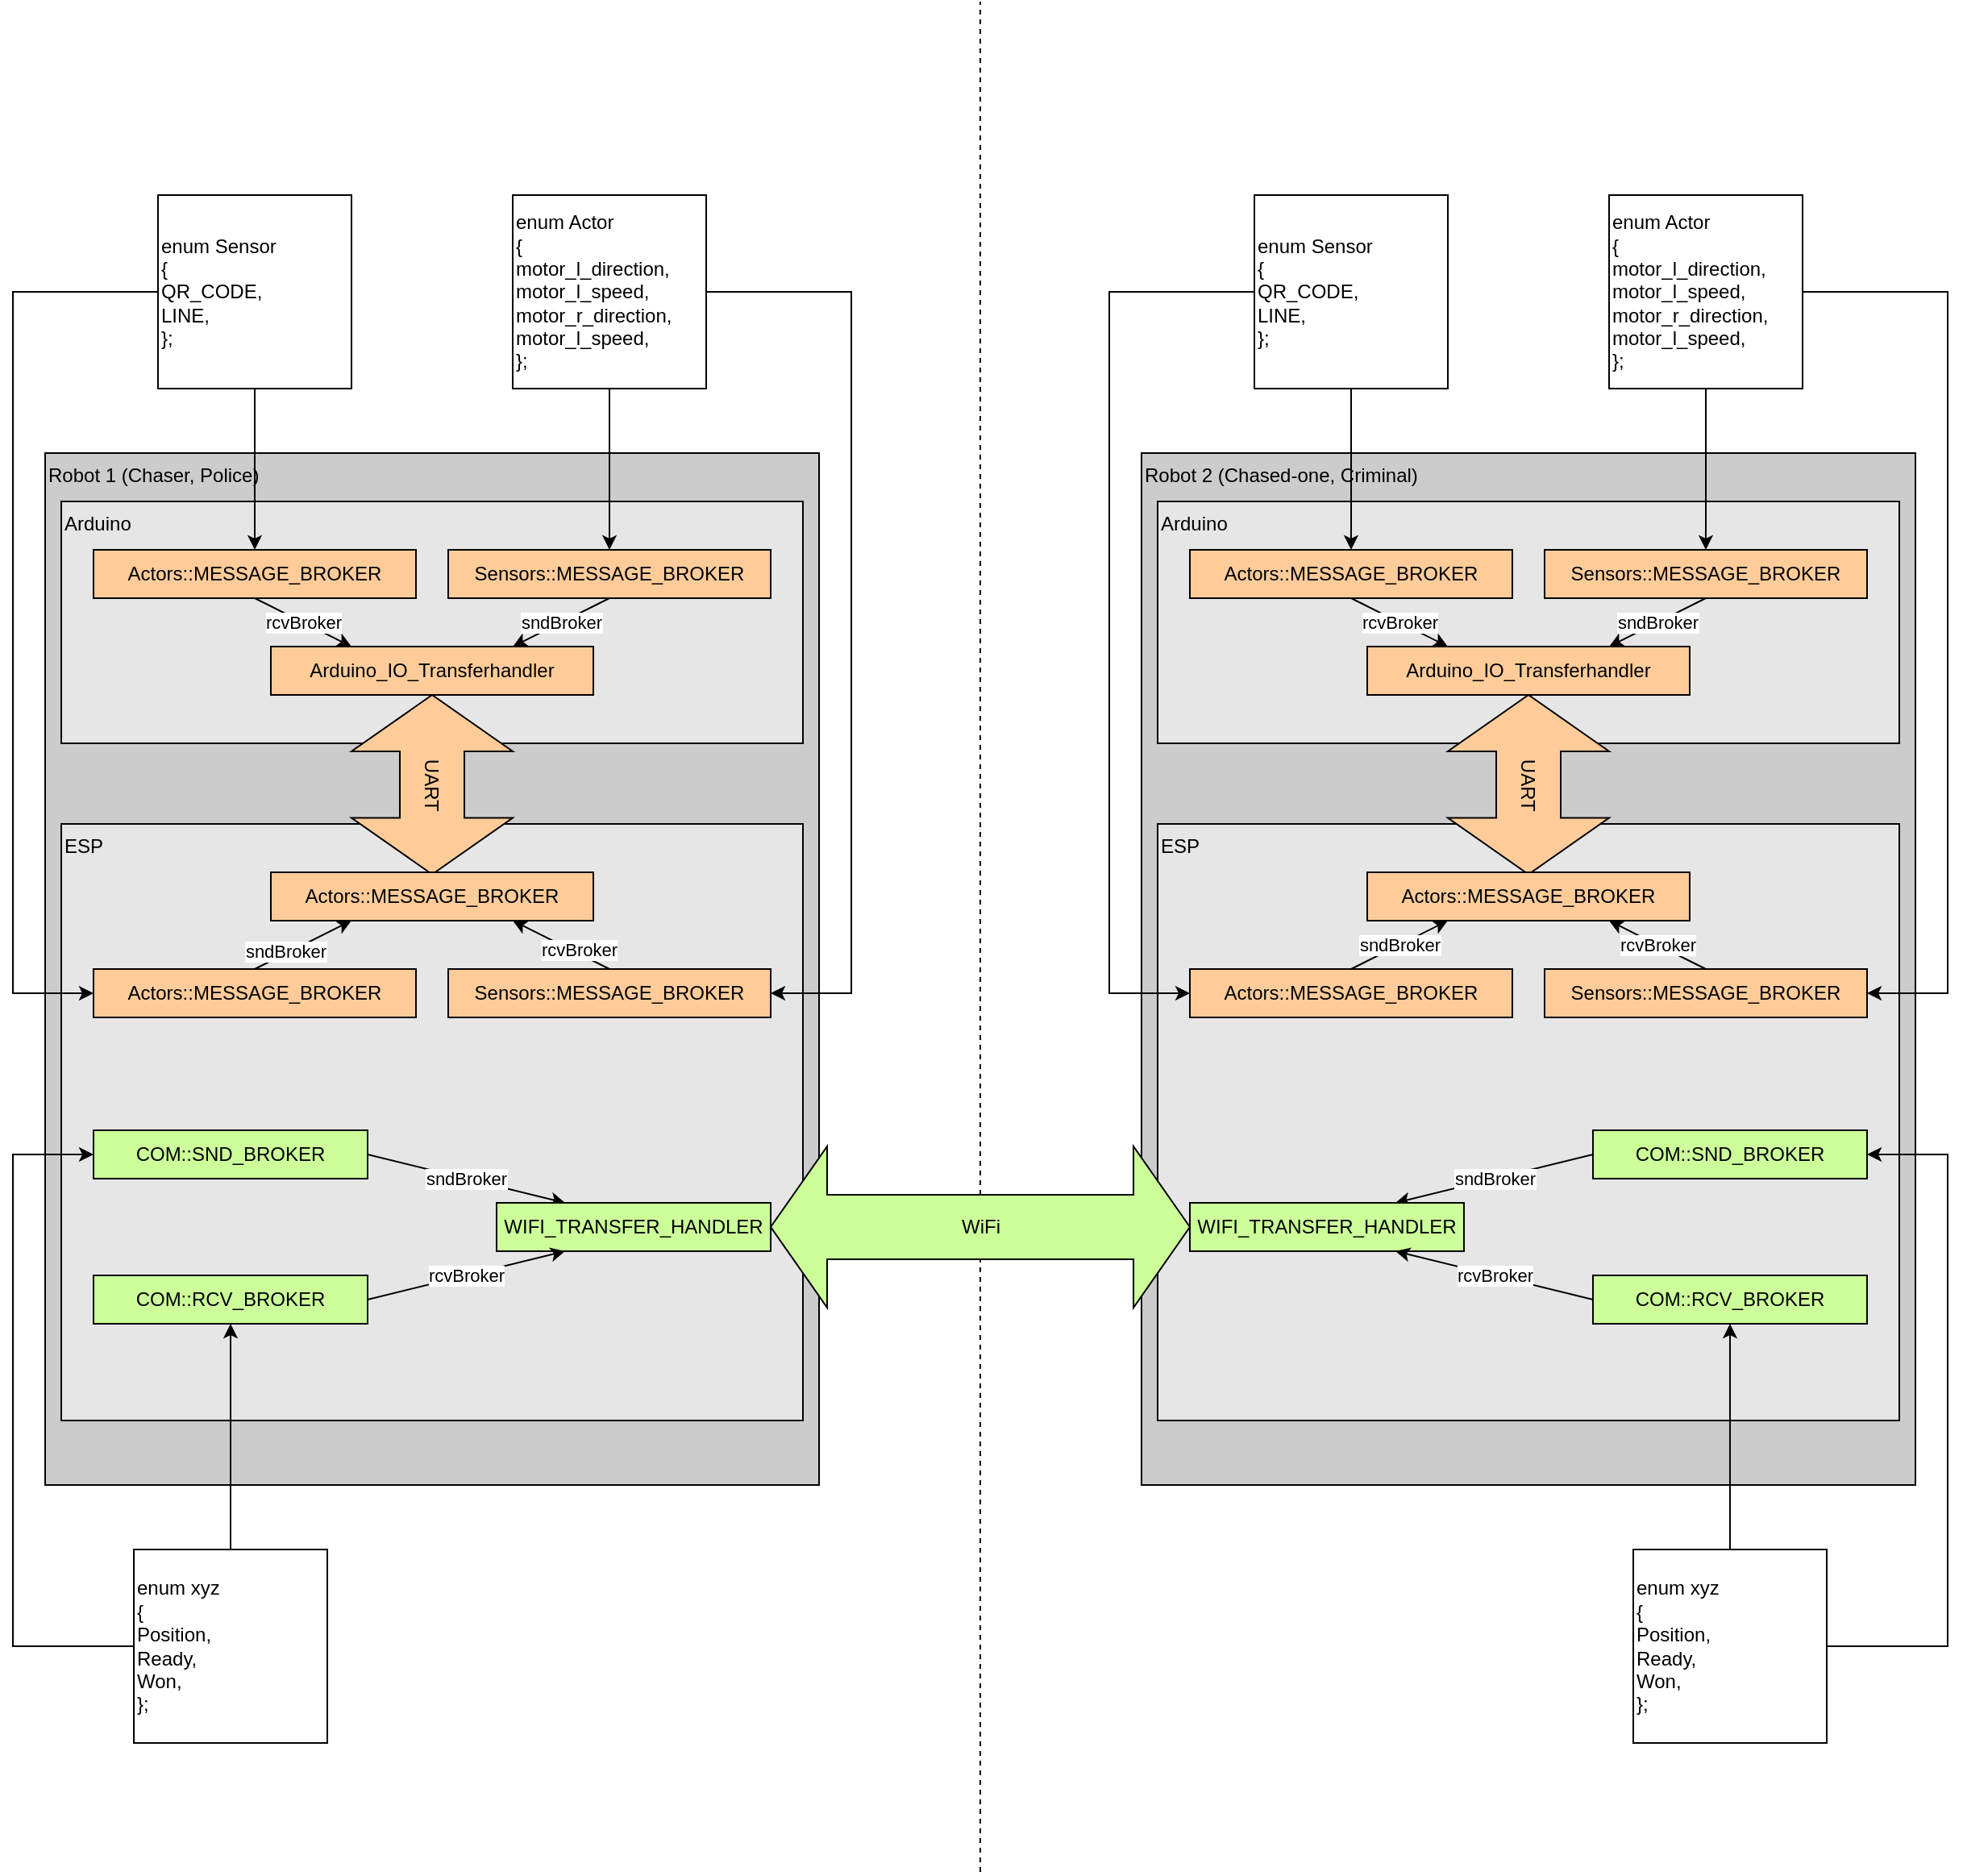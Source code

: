 <mxfile>
    <diagram id="sh8j-TiL71u4g8iga6j7" name="Page-1">
        <mxGraphModel dx="1902" dy="1401" grid="1" gridSize="10" guides="1" tooltips="1" connect="1" arrows="1" fold="1" page="0" pageScale="1" pageWidth="827" pageHeight="1169" math="0" shadow="0">
            <root>
                <mxCell id="0"/>
                <mxCell id="1" parent="0"/>
                <mxCell id="9" value="" style="endArrow=none;dashed=1;html=1;" parent="1" edge="1">
                    <mxGeometry width="50" height="50" relative="1" as="geometry">
                        <mxPoint x="380" y="960" as="sourcePoint"/>
                        <mxPoint x="380" y="-200" as="targetPoint"/>
                    </mxGeometry>
                </mxCell>
                <mxCell id="-vT7-uqYesEhNPbZqqy5-24" value="Robot 1 (Chaser, Police)" style="rounded=0;whiteSpace=wrap;html=1;align=left;verticalAlign=top;fillColor=#CCCCCC;" parent="1" vertex="1">
                    <mxGeometry x="-200" y="80" width="480" height="640" as="geometry"/>
                </mxCell>
                <mxCell id="-vT7-uqYesEhNPbZqqy5-9" value="Arduino" style="rounded=0;whiteSpace=wrap;html=1;align=left;verticalAlign=top;fillColor=#E6E6E6;" parent="1" vertex="1">
                    <mxGeometry x="-190" y="110" width="460" height="150" as="geometry"/>
                </mxCell>
                <mxCell id="-vT7-uqYesEhNPbZqqy5-10" value="ESP" style="rounded=0;whiteSpace=wrap;html=1;align=left;verticalAlign=top;fillColor=#E6E6E6;" parent="1" vertex="1">
                    <mxGeometry x="-190" y="310" width="460" height="370" as="geometry"/>
                </mxCell>
                <mxCell id="-vT7-uqYesEhNPbZqqy5-11" value="Actors::MESSAGE_BROKER" style="rounded=0;whiteSpace=wrap;html=1;fillColor=#FFCC99;" parent="1" vertex="1">
                    <mxGeometry x="-170" y="140" width="200" height="30" as="geometry"/>
                </mxCell>
                <mxCell id="-vT7-uqYesEhNPbZqqy5-14" value="UART" style="html=1;shadow=0;dashed=0;align=center;verticalAlign=middle;shape=mxgraph.arrows2.twoWayArrow;dy=0.6;dx=35;rotation=90;fillColor=#FFCC99;" parent="1" vertex="1">
                    <mxGeometry x="-15.62" y="235.63" width="111.25" height="100" as="geometry"/>
                </mxCell>
                <mxCell id="-vT7-uqYesEhNPbZqqy5-16" value="&lt;span style=&quot;color: rgb(0, 0, 0); font-family: Helvetica; font-size: 12px; font-style: normal; font-variant-ligatures: normal; font-variant-caps: normal; font-weight: 400; letter-spacing: normal; orphans: 2; text-align: center; text-indent: 0px; text-transform: none; widows: 2; word-spacing: 0px; -webkit-text-stroke-width: 0px; text-decoration-thickness: initial; text-decoration-style: initial; text-decoration-color: initial; float: none; display: inline !important;&quot;&gt;Sensors::MESSAGE_BROKER&lt;/span&gt;" style="rounded=0;whiteSpace=wrap;html=1;fillColor=#FFCC99;" parent="1" vertex="1">
                    <mxGeometry x="50" y="140" width="200" height="30" as="geometry"/>
                </mxCell>
                <mxCell id="0Q2K15YDXJHgUXR2JB0Y-63" value="sndBroker" style="rounded=0;orthogonalLoop=1;jettySize=auto;html=1;exitX=1;exitY=0.5;exitDx=0;exitDy=0;entryX=0.25;entryY=0;entryDx=0;entryDy=0;" parent="1" source="-vT7-uqYesEhNPbZqqy5-17" target="0Q2K15YDXJHgUXR2JB0Y-20" edge="1">
                    <mxGeometry relative="1" as="geometry"/>
                </mxCell>
                <mxCell id="-vT7-uqYesEhNPbZqqy5-17" value="COM::SND_BROKER" style="rounded=0;whiteSpace=wrap;html=1;fillColor=#CCFF99;" parent="1" vertex="1">
                    <mxGeometry x="-170" y="500" width="170" height="30" as="geometry"/>
                </mxCell>
                <mxCell id="0Q2K15YDXJHgUXR2JB0Y-17" style="rounded=0;orthogonalLoop=1;jettySize=auto;html=1;exitX=0.5;exitY=0;exitDx=0;exitDy=0;entryX=0.25;entryY=1;entryDx=0;entryDy=0;" parent="1" source="-vT7-uqYesEhNPbZqqy5-18" target="0Q2K15YDXJHgUXR2JB0Y-16" edge="1">
                    <mxGeometry relative="1" as="geometry"/>
                </mxCell>
                <mxCell id="0Q2K15YDXJHgUXR2JB0Y-68" value="sndBroker" style="edgeLabel;html=1;align=center;verticalAlign=middle;resizable=0;points=[];" parent="0Q2K15YDXJHgUXR2JB0Y-17" vertex="1" connectable="0">
                    <mxGeometry x="-0.325" y="1" relative="1" as="geometry">
                        <mxPoint x="-1" as="offset"/>
                    </mxGeometry>
                </mxCell>
                <mxCell id="-vT7-uqYesEhNPbZqqy5-18" value="Actors::MESSAGE_BROKER" style="rounded=0;whiteSpace=wrap;html=1;fillColor=#FFCC99;" parent="1" vertex="1">
                    <mxGeometry x="-170" y="400" width="200" height="30" as="geometry"/>
                </mxCell>
                <mxCell id="0Q2K15YDXJHgUXR2JB0Y-12" value="&lt;span style=&quot;color: rgb(0, 0, 0); font-family: Helvetica; font-size: 12px; font-style: normal; font-variant-ligatures: normal; font-variant-caps: normal; font-weight: 400; letter-spacing: normal; orphans: 2; text-align: center; text-indent: 0px; text-transform: none; widows: 2; word-spacing: 0px; -webkit-text-stroke-width: 0px; background-color: rgb(255, 204, 153); text-decoration-thickness: initial; text-decoration-style: initial; text-decoration-color: initial; float: none; display: inline !important;&quot;&gt;Arduino_IO_Transferhandler&lt;/span&gt;" style="rounded=0;whiteSpace=wrap;html=1;fillColor=#FFCC99;" parent="1" vertex="1">
                    <mxGeometry x="-60" y="200" width="200" height="30" as="geometry"/>
                </mxCell>
                <mxCell id="0Q2K15YDXJHgUXR2JB0Y-14" value="rcvBroker" style="endArrow=classic;html=1;rounded=0;exitX=0.5;exitY=1;exitDx=0;exitDy=0;entryX=0.25;entryY=0;entryDx=0;entryDy=0;" parent="1" source="-vT7-uqYesEhNPbZqqy5-11" target="0Q2K15YDXJHgUXR2JB0Y-12" edge="1">
                    <mxGeometry width="50" height="50" relative="1" as="geometry">
                        <mxPoint x="320" y="230" as="sourcePoint"/>
                        <mxPoint x="370" y="180" as="targetPoint"/>
                    </mxGeometry>
                </mxCell>
                <mxCell id="0Q2K15YDXJHgUXR2JB0Y-15" value="sndBroker" style="endArrow=classic;html=1;rounded=0;exitX=0.5;exitY=1;exitDx=0;exitDy=0;entryX=0.75;entryY=0;entryDx=0;entryDy=0;" parent="1" source="-vT7-uqYesEhNPbZqqy5-16" target="0Q2K15YDXJHgUXR2JB0Y-12" edge="1">
                    <mxGeometry width="50" height="50" relative="1" as="geometry">
                        <mxPoint x="310" y="150" as="sourcePoint"/>
                        <mxPoint x="360" y="100" as="targetPoint"/>
                    </mxGeometry>
                </mxCell>
                <mxCell id="0Q2K15YDXJHgUXR2JB0Y-16" value="Actors::MESSAGE_BROKER" style="rounded=0;whiteSpace=wrap;html=1;fillColor=#FFCC99;" parent="1" vertex="1">
                    <mxGeometry x="-60" y="340" width="200" height="30" as="geometry"/>
                </mxCell>
                <mxCell id="0Q2K15YDXJHgUXR2JB0Y-19" style="edgeStyle=none;rounded=0;orthogonalLoop=1;jettySize=auto;html=1;exitX=0.5;exitY=0;exitDx=0;exitDy=0;entryX=0.75;entryY=1;entryDx=0;entryDy=0;" parent="1" source="0Q2K15YDXJHgUXR2JB0Y-18" target="0Q2K15YDXJHgUXR2JB0Y-16" edge="1">
                    <mxGeometry relative="1" as="geometry"/>
                </mxCell>
                <mxCell id="0Q2K15YDXJHgUXR2JB0Y-67" value="rcvBroker" style="edgeLabel;html=1;align=center;verticalAlign=middle;resizable=0;points=[];" parent="0Q2K15YDXJHgUXR2JB0Y-19" vertex="1" connectable="0">
                    <mxGeometry x="-0.317" y="-2" relative="1" as="geometry">
                        <mxPoint as="offset"/>
                    </mxGeometry>
                </mxCell>
                <mxCell id="0Q2K15YDXJHgUXR2JB0Y-18" value="&lt;span style=&quot;color: rgb(0, 0, 0); font-family: Helvetica; font-size: 12px; font-style: normal; font-variant-ligatures: normal; font-variant-caps: normal; font-weight: 400; letter-spacing: normal; orphans: 2; text-align: center; text-indent: 0px; text-transform: none; widows: 2; word-spacing: 0px; -webkit-text-stroke-width: 0px; text-decoration-thickness: initial; text-decoration-style: initial; text-decoration-color: initial; float: none; display: inline !important;&quot;&gt;Sensors::MESSAGE_BROKER&lt;/span&gt;" style="rounded=0;whiteSpace=wrap;html=1;fillColor=#FFCC99;" parent="1" vertex="1">
                    <mxGeometry x="50" y="400" width="200" height="30" as="geometry"/>
                </mxCell>
                <mxCell id="0Q2K15YDXJHgUXR2JB0Y-20" value="&lt;span style=&quot;&quot;&gt;WIFI_TRANSFER_HANDLER&lt;/span&gt;" style="rounded=0;whiteSpace=wrap;html=1;fillColor=#CCFF99;" parent="1" vertex="1">
                    <mxGeometry x="80" y="545" width="170" height="30" as="geometry"/>
                </mxCell>
                <mxCell id="0Q2K15YDXJHgUXR2JB0Y-64" value="rcvBroker" style="edgeStyle=none;rounded=0;orthogonalLoop=1;jettySize=auto;html=1;exitX=1;exitY=0.5;exitDx=0;exitDy=0;entryX=0.25;entryY=1;entryDx=0;entryDy=0;" parent="1" source="0Q2K15YDXJHgUXR2JB0Y-21" target="0Q2K15YDXJHgUXR2JB0Y-20" edge="1">
                    <mxGeometry relative="1" as="geometry"/>
                </mxCell>
                <mxCell id="0Q2K15YDXJHgUXR2JB0Y-21" value="COM::RCV_BROKER" style="rounded=0;whiteSpace=wrap;html=1;fillColor=#CCFF99;" parent="1" vertex="1">
                    <mxGeometry x="-170" y="590" width="170" height="30" as="geometry"/>
                </mxCell>
                <mxCell id="0Q2K15YDXJHgUXR2JB0Y-22" style="edgeStyle=none;rounded=0;orthogonalLoop=1;jettySize=auto;html=1;exitX=0.75;exitY=1;exitDx=0;exitDy=0;" parent="1" source="-vT7-uqYesEhNPbZqqy5-17" target="-vT7-uqYesEhNPbZqqy5-17" edge="1">
                    <mxGeometry relative="1" as="geometry"/>
                </mxCell>
                <mxCell id="0Q2K15YDXJHgUXR2JB0Y-23" value="Robot 2 (Chased-one, Criminal)" style="rounded=0;whiteSpace=wrap;html=1;align=left;verticalAlign=top;fillColor=#CCCCCC;" parent="1" vertex="1">
                    <mxGeometry x="479.99" y="80" width="480" height="640" as="geometry"/>
                </mxCell>
                <mxCell id="0Q2K15YDXJHgUXR2JB0Y-24" value="Arduino" style="rounded=0;whiteSpace=wrap;html=1;align=left;verticalAlign=top;fillColor=#E6E6E6;" parent="1" vertex="1">
                    <mxGeometry x="489.99" y="110" width="460" height="150" as="geometry"/>
                </mxCell>
                <mxCell id="0Q2K15YDXJHgUXR2JB0Y-25" value="ESP" style="rounded=0;whiteSpace=wrap;html=1;align=left;verticalAlign=top;fillColor=#E6E6E6;" parent="1" vertex="1">
                    <mxGeometry x="489.99" y="310" width="460" height="370" as="geometry"/>
                </mxCell>
                <mxCell id="0Q2K15YDXJHgUXR2JB0Y-26" value="Actors::MESSAGE_BROKER" style="rounded=0;whiteSpace=wrap;html=1;fillColor=#FFCC99;" parent="1" vertex="1">
                    <mxGeometry x="509.99" y="140" width="200" height="30" as="geometry"/>
                </mxCell>
                <mxCell id="0Q2K15YDXJHgUXR2JB0Y-27" value="UART" style="html=1;shadow=0;dashed=0;align=center;verticalAlign=middle;shape=mxgraph.arrows2.twoWayArrow;dy=0.6;dx=35;rotation=90;fillColor=#FFCC99;" parent="1" vertex="1">
                    <mxGeometry x="664.37" y="235.63" width="111.25" height="100" as="geometry"/>
                </mxCell>
                <mxCell id="0Q2K15YDXJHgUXR2JB0Y-28" value="&lt;span style=&quot;color: rgb(0, 0, 0); font-family: Helvetica; font-size: 12px; font-style: normal; font-variant-ligatures: normal; font-variant-caps: normal; font-weight: 400; letter-spacing: normal; orphans: 2; text-align: center; text-indent: 0px; text-transform: none; widows: 2; word-spacing: 0px; -webkit-text-stroke-width: 0px; text-decoration-thickness: initial; text-decoration-style: initial; text-decoration-color: initial; float: none; display: inline !important;&quot;&gt;Sensors::MESSAGE_BROKER&lt;/span&gt;" style="rounded=0;whiteSpace=wrap;html=1;fillColor=#FFCC99;" parent="1" vertex="1">
                    <mxGeometry x="729.99" y="140" width="200" height="30" as="geometry"/>
                </mxCell>
                <mxCell id="0Q2K15YDXJHgUXR2JB0Y-65" value="sndBroker" style="edgeStyle=none;rounded=0;orthogonalLoop=1;jettySize=auto;html=1;exitX=0;exitY=0.5;exitDx=0;exitDy=0;entryX=0.75;entryY=0;entryDx=0;entryDy=0;" parent="1" source="0Q2K15YDXJHgUXR2JB0Y-29" target="0Q2K15YDXJHgUXR2JB0Y-38" edge="1">
                    <mxGeometry relative="1" as="geometry"/>
                </mxCell>
                <mxCell id="0Q2K15YDXJHgUXR2JB0Y-29" value="COM::SND_BROKER" style="rounded=0;whiteSpace=wrap;html=1;fillColor=#CCFF99;" parent="1" vertex="1">
                    <mxGeometry x="759.99" y="500" width="170.01" height="30" as="geometry"/>
                </mxCell>
                <mxCell id="0Q2K15YDXJHgUXR2JB0Y-30" value="sndBroker" style="rounded=0;orthogonalLoop=1;jettySize=auto;html=1;exitX=0.5;exitY=0;exitDx=0;exitDy=0;entryX=0.25;entryY=1;entryDx=0;entryDy=0;" parent="1" source="0Q2K15YDXJHgUXR2JB0Y-31" target="0Q2K15YDXJHgUXR2JB0Y-35" edge="1">
                    <mxGeometry relative="1" as="geometry"/>
                </mxCell>
                <mxCell id="0Q2K15YDXJHgUXR2JB0Y-31" value="Actors::MESSAGE_BROKER" style="rounded=0;whiteSpace=wrap;html=1;fillColor=#FFCC99;" parent="1" vertex="1">
                    <mxGeometry x="509.99" y="400" width="200" height="30" as="geometry"/>
                </mxCell>
                <mxCell id="0Q2K15YDXJHgUXR2JB0Y-32" value="&lt;span style=&quot;color: rgb(0, 0, 0); font-family: Helvetica; font-size: 12px; font-style: normal; font-variant-ligatures: normal; font-variant-caps: normal; font-weight: 400; letter-spacing: normal; orphans: 2; text-align: center; text-indent: 0px; text-transform: none; widows: 2; word-spacing: 0px; -webkit-text-stroke-width: 0px; background-color: rgb(255, 204, 153); text-decoration-thickness: initial; text-decoration-style: initial; text-decoration-color: initial; float: none; display: inline !important;&quot;&gt;Arduino_IO_Transferhandler&lt;/span&gt;" style="rounded=0;whiteSpace=wrap;html=1;fillColor=#FFCC99;" parent="1" vertex="1">
                    <mxGeometry x="619.99" y="200" width="200" height="30" as="geometry"/>
                </mxCell>
                <mxCell id="0Q2K15YDXJHgUXR2JB0Y-33" value="rcvBroker" style="endArrow=classic;html=1;rounded=0;exitX=0.5;exitY=1;exitDx=0;exitDy=0;entryX=0.25;entryY=0;entryDx=0;entryDy=0;" parent="1" source="0Q2K15YDXJHgUXR2JB0Y-26" target="0Q2K15YDXJHgUXR2JB0Y-32" edge="1">
                    <mxGeometry width="50" height="50" relative="1" as="geometry">
                        <mxPoint x="999.99" y="230" as="sourcePoint"/>
                        <mxPoint x="1049.99" y="180" as="targetPoint"/>
                    </mxGeometry>
                </mxCell>
                <mxCell id="0Q2K15YDXJHgUXR2JB0Y-34" value="sndBroker" style="endArrow=classic;html=1;rounded=0;exitX=0.5;exitY=1;exitDx=0;exitDy=0;entryX=0.75;entryY=0;entryDx=0;entryDy=0;" parent="1" source="0Q2K15YDXJHgUXR2JB0Y-28" target="0Q2K15YDXJHgUXR2JB0Y-32" edge="1">
                    <mxGeometry width="50" height="50" relative="1" as="geometry">
                        <mxPoint x="989.99" y="150" as="sourcePoint"/>
                        <mxPoint x="1039.99" y="100" as="targetPoint"/>
                    </mxGeometry>
                </mxCell>
                <mxCell id="0Q2K15YDXJHgUXR2JB0Y-35" value="Actors::MESSAGE_BROKER" style="rounded=0;whiteSpace=wrap;html=1;fillColor=#FFCC99;" parent="1" vertex="1">
                    <mxGeometry x="619.99" y="340" width="200" height="30" as="geometry"/>
                </mxCell>
                <mxCell id="0Q2K15YDXJHgUXR2JB0Y-36" value="rcvBroker" style="edgeStyle=none;rounded=0;orthogonalLoop=1;jettySize=auto;html=1;exitX=0.5;exitY=0;exitDx=0;exitDy=0;entryX=0.75;entryY=1;entryDx=0;entryDy=0;" parent="1" source="0Q2K15YDXJHgUXR2JB0Y-37" target="0Q2K15YDXJHgUXR2JB0Y-35" edge="1">
                    <mxGeometry relative="1" as="geometry"/>
                </mxCell>
                <mxCell id="0Q2K15YDXJHgUXR2JB0Y-37" value="&lt;span style=&quot;color: rgb(0, 0, 0); font-family: Helvetica; font-size: 12px; font-style: normal; font-variant-ligatures: normal; font-variant-caps: normal; font-weight: 400; letter-spacing: normal; orphans: 2; text-align: center; text-indent: 0px; text-transform: none; widows: 2; word-spacing: 0px; -webkit-text-stroke-width: 0px; text-decoration-thickness: initial; text-decoration-style: initial; text-decoration-color: initial; float: none; display: inline !important;&quot;&gt;Sensors::MESSAGE_BROKER&lt;/span&gt;" style="rounded=0;whiteSpace=wrap;html=1;fillColor=#FFCC99;" parent="1" vertex="1">
                    <mxGeometry x="729.99" y="400" width="200" height="30" as="geometry"/>
                </mxCell>
                <mxCell id="0Q2K15YDXJHgUXR2JB0Y-38" value="&lt;span style=&quot;&quot;&gt;WIFI_TRANSFER_HANDLER&lt;/span&gt;" style="rounded=0;whiteSpace=wrap;html=1;fillColor=#CCFF99;" parent="1" vertex="1">
                    <mxGeometry x="509.99" y="545" width="170" height="30" as="geometry"/>
                </mxCell>
                <mxCell id="0Q2K15YDXJHgUXR2JB0Y-66" value="rcvBroker" style="edgeStyle=none;rounded=0;orthogonalLoop=1;jettySize=auto;html=1;exitX=0;exitY=0.5;exitDx=0;exitDy=0;entryX=0.75;entryY=1;entryDx=0;entryDy=0;" parent="1" source="0Q2K15YDXJHgUXR2JB0Y-39" target="0Q2K15YDXJHgUXR2JB0Y-38" edge="1">
                    <mxGeometry relative="1" as="geometry"/>
                </mxCell>
                <mxCell id="0Q2K15YDXJHgUXR2JB0Y-39" value="COM::RCV_BROKER" style="rounded=0;whiteSpace=wrap;html=1;fillColor=#CCFF99;" parent="1" vertex="1">
                    <mxGeometry x="759.99" y="590" width="170" height="30" as="geometry"/>
                </mxCell>
                <mxCell id="0Q2K15YDXJHgUXR2JB0Y-40" style="edgeStyle=none;rounded=0;orthogonalLoop=1;jettySize=auto;html=1;exitX=0.75;exitY=1;exitDx=0;exitDy=0;" parent="1" source="0Q2K15YDXJHgUXR2JB0Y-29" target="0Q2K15YDXJHgUXR2JB0Y-29" edge="1">
                    <mxGeometry relative="1" as="geometry"/>
                </mxCell>
                <mxCell id="-vT7-uqYesEhNPbZqqy5-13" value="WiFi" style="html=1;shadow=0;dashed=0;align=center;verticalAlign=middle;shape=mxgraph.arrows2.twoWayArrow;dy=0.6;dx=35;fillColor=#CCFF99;" parent="1" vertex="1">
                    <mxGeometry x="250" y="510" width="260" height="100" as="geometry"/>
                </mxCell>
                <mxCell id="0Q2K15YDXJHgUXR2JB0Y-43" style="edgeStyle=none;rounded=0;orthogonalLoop=1;jettySize=auto;html=1;exitX=0.5;exitY=1;exitDx=0;exitDy=0;entryX=0.5;entryY=0;entryDx=0;entryDy=0;" parent="1" source="0Q2K15YDXJHgUXR2JB0Y-41" target="-vT7-uqYesEhNPbZqqy5-16" edge="1">
                    <mxGeometry relative="1" as="geometry"/>
                </mxCell>
                <mxCell id="0Q2K15YDXJHgUXR2JB0Y-45" style="edgeStyle=elbowEdgeStyle;rounded=0;orthogonalLoop=1;jettySize=auto;html=1;exitX=1;exitY=0.5;exitDx=0;exitDy=0;entryX=1;entryY=0.5;entryDx=0;entryDy=0;" parent="1" source="0Q2K15YDXJHgUXR2JB0Y-41" target="0Q2K15YDXJHgUXR2JB0Y-18" edge="1">
                    <mxGeometry relative="1" as="geometry">
                        <Array as="points">
                            <mxPoint x="300" y="220"/>
                        </Array>
                    </mxGeometry>
                </mxCell>
                <mxCell id="0Q2K15YDXJHgUXR2JB0Y-41" value="enum Actor &lt;br&gt;{&lt;br&gt;motor_l_direction,&lt;br&gt;motor_l_speed,&lt;br&gt;motor_r_direction,&lt;br&gt;motor_l_speed,&lt;br&gt;};" style="rounded=0;whiteSpace=wrap;html=1;labelBackgroundColor=none;fillColor=#FFFFFF;align=left;" parent="1" vertex="1">
                    <mxGeometry x="90" y="-80" width="120" height="120" as="geometry"/>
                </mxCell>
                <mxCell id="0Q2K15YDXJHgUXR2JB0Y-44" style="edgeStyle=none;rounded=0;orthogonalLoop=1;jettySize=auto;html=1;exitX=0.5;exitY=1;exitDx=0;exitDy=0;entryX=0.5;entryY=0;entryDx=0;entryDy=0;" parent="1" source="0Q2K15YDXJHgUXR2JB0Y-42" target="-vT7-uqYesEhNPbZqqy5-11" edge="1">
                    <mxGeometry relative="1" as="geometry"/>
                </mxCell>
                <mxCell id="0Q2K15YDXJHgUXR2JB0Y-42" value="enum Sensor&lt;br&gt;{&lt;br&gt;QR_CODE,&lt;br&gt;LINE,&lt;br&gt;};" style="rounded=0;whiteSpace=wrap;html=1;labelBackgroundColor=none;fillColor=#FFFFFF;align=left;" parent="1" vertex="1">
                    <mxGeometry x="-130" y="-80" width="120" height="120" as="geometry"/>
                </mxCell>
                <mxCell id="0Q2K15YDXJHgUXR2JB0Y-47" style="edgeStyle=elbowEdgeStyle;rounded=0;orthogonalLoop=1;jettySize=auto;html=1;exitX=0;exitY=0.5;exitDx=0;exitDy=0;entryX=0;entryY=0.5;entryDx=0;entryDy=0;" parent="1" source="0Q2K15YDXJHgUXR2JB0Y-42" target="-vT7-uqYesEhNPbZqqy5-18" edge="1">
                    <mxGeometry relative="1" as="geometry">
                        <mxPoint x="210" y="-20" as="sourcePoint"/>
                        <mxPoint x="250" y="415" as="targetPoint"/>
                        <Array as="points">
                            <mxPoint x="-220" y="210"/>
                            <mxPoint x="300" y="220"/>
                        </Array>
                    </mxGeometry>
                </mxCell>
                <mxCell id="0Q2K15YDXJHgUXR2JB0Y-48" value="enum Sensor&lt;br&gt;{&lt;br&gt;QR_CODE,&lt;br&gt;LINE,&lt;br&gt;};" style="rounded=0;whiteSpace=wrap;html=1;labelBackgroundColor=none;fillColor=#FFFFFF;align=left;" parent="1" vertex="1">
                    <mxGeometry x="550" y="-80" width="120" height="120" as="geometry"/>
                </mxCell>
                <mxCell id="0Q2K15YDXJHgUXR2JB0Y-49" style="edgeStyle=elbowEdgeStyle;rounded=0;orthogonalLoop=1;jettySize=auto;html=1;exitX=0;exitY=0.5;exitDx=0;exitDy=0;entryX=0;entryY=0.5;entryDx=0;entryDy=0;" parent="1" source="0Q2K15YDXJHgUXR2JB0Y-48" target="0Q2K15YDXJHgUXR2JB0Y-31" edge="1">
                    <mxGeometry relative="1" as="geometry">
                        <mxPoint x="890" y="-20" as="sourcePoint"/>
                        <mxPoint x="510" y="415" as="targetPoint"/>
                        <Array as="points">
                            <mxPoint x="460" y="210"/>
                            <mxPoint x="980" y="220"/>
                        </Array>
                    </mxGeometry>
                </mxCell>
                <mxCell id="0Q2K15YDXJHgUXR2JB0Y-50" style="edgeStyle=none;rounded=0;orthogonalLoop=1;jettySize=auto;html=1;exitX=0.5;exitY=1;exitDx=0;exitDy=0;entryX=0.5;entryY=0;entryDx=0;entryDy=0;" parent="1" source="0Q2K15YDXJHgUXR2JB0Y-48" target="0Q2K15YDXJHgUXR2JB0Y-26" edge="1">
                    <mxGeometry relative="1" as="geometry">
                        <mxPoint x="610" y="140" as="targetPoint"/>
                    </mxGeometry>
                </mxCell>
                <mxCell id="0Q2K15YDXJHgUXR2JB0Y-51" style="edgeStyle=none;rounded=0;orthogonalLoop=1;jettySize=auto;html=1;exitX=0.5;exitY=1;exitDx=0;exitDy=0;entryX=0.5;entryY=0;entryDx=0;entryDy=0;" parent="1" source="0Q2K15YDXJHgUXR2JB0Y-52" target="0Q2K15YDXJHgUXR2JB0Y-28" edge="1">
                    <mxGeometry relative="1" as="geometry">
                        <mxPoint x="830" y="140" as="targetPoint"/>
                    </mxGeometry>
                </mxCell>
                <mxCell id="0Q2K15YDXJHgUXR2JB0Y-52" value="enum Actor &lt;br&gt;{&lt;br&gt;motor_l_direction,&lt;br&gt;motor_l_speed,&lt;br&gt;motor_r_direction,&lt;br&gt;motor_l_speed,&lt;br&gt;};" style="rounded=0;whiteSpace=wrap;html=1;labelBackgroundColor=none;fillColor=#FFFFFF;align=left;" parent="1" vertex="1">
                    <mxGeometry x="770" y="-80" width="120" height="120" as="geometry"/>
                </mxCell>
                <mxCell id="0Q2K15YDXJHgUXR2JB0Y-53" style="edgeStyle=elbowEdgeStyle;rounded=0;orthogonalLoop=1;jettySize=auto;html=1;exitX=1;exitY=0.5;exitDx=0;exitDy=0;entryX=1;entryY=0.5;entryDx=0;entryDy=0;" parent="1" source="0Q2K15YDXJHgUXR2JB0Y-52" target="0Q2K15YDXJHgUXR2JB0Y-37" edge="1">
                    <mxGeometry relative="1" as="geometry">
                        <mxPoint x="930" y="415" as="targetPoint"/>
                        <Array as="points">
                            <mxPoint x="980" y="220"/>
                        </Array>
                    </mxGeometry>
                </mxCell>
                <mxCell id="0Q2K15YDXJHgUXR2JB0Y-58" style="edgeStyle=elbowEdgeStyle;rounded=0;orthogonalLoop=1;jettySize=auto;html=1;exitX=0;exitY=0.5;exitDx=0;exitDy=0;entryX=0;entryY=0.5;entryDx=0;entryDy=0;" parent="1" source="0Q2K15YDXJHgUXR2JB0Y-56" target="-vT7-uqYesEhNPbZqqy5-17" edge="1">
                    <mxGeometry relative="1" as="geometry">
                        <Array as="points">
                            <mxPoint x="-220" y="750"/>
                        </Array>
                    </mxGeometry>
                </mxCell>
                <mxCell id="0Q2K15YDXJHgUXR2JB0Y-59" style="edgeStyle=elbowEdgeStyle;rounded=0;orthogonalLoop=1;jettySize=auto;html=1;entryX=1;entryY=0.5;entryDx=0;entryDy=0;exitX=1;exitY=0.5;exitDx=0;exitDy=0;" parent="1" source="8" target="0Q2K15YDXJHgUXR2JB0Y-29" edge="1">
                    <mxGeometry relative="1" as="geometry">
                        <Array as="points">
                            <mxPoint x="979.99" y="750"/>
                        </Array>
                        <mxPoint x="869.99" y="770" as="sourcePoint"/>
                    </mxGeometry>
                </mxCell>
                <mxCell id="0Q2K15YDXJHgUXR2JB0Y-60" style="rounded=0;orthogonalLoop=1;jettySize=auto;html=1;exitX=0.5;exitY=0;exitDx=0;exitDy=0;entryX=0.5;entryY=1;entryDx=0;entryDy=0;" parent="1" source="8" target="0Q2K15YDXJHgUXR2JB0Y-39" edge="1">
                    <mxGeometry relative="1" as="geometry"/>
                </mxCell>
                <mxCell id="0Q2K15YDXJHgUXR2JB0Y-61" style="rounded=0;orthogonalLoop=1;jettySize=auto;html=1;exitX=0.5;exitY=0;exitDx=0;exitDy=0;entryX=0.5;entryY=1;entryDx=0;entryDy=0;" parent="1" source="0Q2K15YDXJHgUXR2JB0Y-56" target="0Q2K15YDXJHgUXR2JB0Y-21" edge="1">
                    <mxGeometry relative="1" as="geometry"/>
                </mxCell>
                <mxCell id="0Q2K15YDXJHgUXR2JB0Y-56" value="enum xyz&lt;br&gt;{&lt;br&gt;Position,&lt;br&gt;Ready,&lt;br&gt;Won,&lt;br&gt;};" style="rounded=0;whiteSpace=wrap;html=1;labelBackgroundColor=none;fillColor=#FFFFFF;align=left;" parent="1" vertex="1">
                    <mxGeometry x="-145" y="760" width="120" height="120" as="geometry"/>
                </mxCell>
                <mxCell id="8" value="enum xyz&lt;br&gt;{&lt;br&gt;Position,&lt;br&gt;Ready,&lt;br&gt;Won,&lt;br&gt;};" style="rounded=0;whiteSpace=wrap;html=1;labelBackgroundColor=none;fillColor=#FFFFFF;align=left;" parent="1" vertex="1">
                    <mxGeometry x="784.99" y="760" width="120" height="120" as="geometry"/>
                </mxCell>
            </root>
        </mxGraphModel>
    </diagram>
</mxfile>
